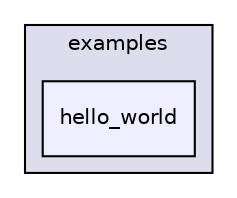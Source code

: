 digraph "examples/hello_world" {
  compound=true
  node [ fontsize="10", fontname="Helvetica"];
  edge [ labelfontsize="10", labelfontname="Helvetica"];
  subgraph clusterdir_d28a4824dc47e487b107a5db32ef43c4 {
    graph [ bgcolor="#ddddee", pencolor="black", label="examples" fontname="Helvetica", fontsize="10", URL="dir_d28a4824dc47e487b107a5db32ef43c4.html"]
  dir_402f392baa7e6578b2ffa4d8e6cc296c [shape=box, label="hello_world", style="filled", fillcolor="#eeeeff", pencolor="black", URL="dir_402f392baa7e6578b2ffa4d8e6cc296c.html"];
  }
}
